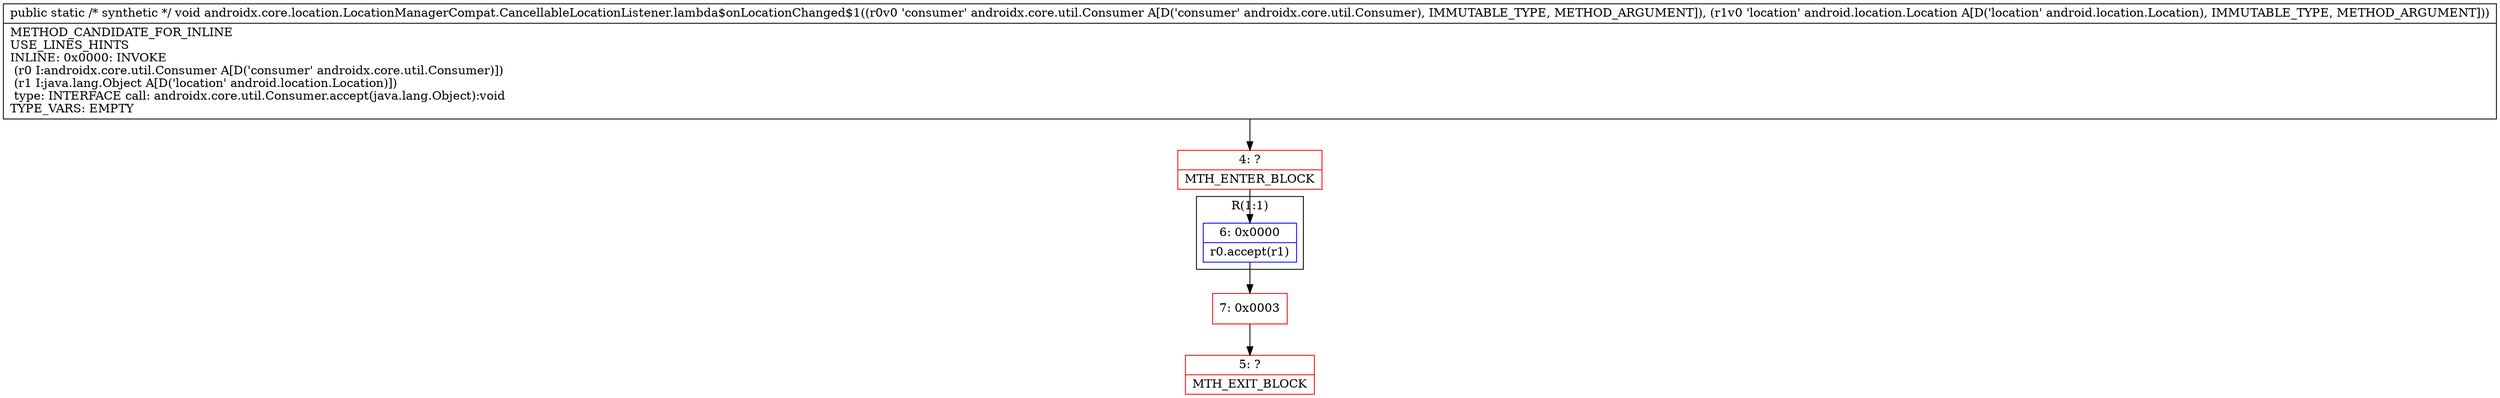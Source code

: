 digraph "CFG forandroidx.core.location.LocationManagerCompat.CancellableLocationListener.lambda$onLocationChanged$1(Landroidx\/core\/util\/Consumer;Landroid\/location\/Location;)V" {
subgraph cluster_Region_1091745774 {
label = "R(1:1)";
node [shape=record,color=blue];
Node_6 [shape=record,label="{6\:\ 0x0000|r0.accept(r1)\l}"];
}
Node_4 [shape=record,color=red,label="{4\:\ ?|MTH_ENTER_BLOCK\l}"];
Node_7 [shape=record,color=red,label="{7\:\ 0x0003}"];
Node_5 [shape=record,color=red,label="{5\:\ ?|MTH_EXIT_BLOCK\l}"];
MethodNode[shape=record,label="{public static \/* synthetic *\/ void androidx.core.location.LocationManagerCompat.CancellableLocationListener.lambda$onLocationChanged$1((r0v0 'consumer' androidx.core.util.Consumer A[D('consumer' androidx.core.util.Consumer), IMMUTABLE_TYPE, METHOD_ARGUMENT]), (r1v0 'location' android.location.Location A[D('location' android.location.Location), IMMUTABLE_TYPE, METHOD_ARGUMENT]))  | METHOD_CANDIDATE_FOR_INLINE\lUSE_LINES_HINTS\lINLINE: 0x0000: INVOKE  \l  (r0 I:androidx.core.util.Consumer A[D('consumer' androidx.core.util.Consumer)])\l  (r1 I:java.lang.Object A[D('location' android.location.Location)])\l type: INTERFACE call: androidx.core.util.Consumer.accept(java.lang.Object):void\lTYPE_VARS: EMPTY\l}"];
MethodNode -> Node_4;Node_6 -> Node_7;
Node_4 -> Node_6;
Node_7 -> Node_5;
}

